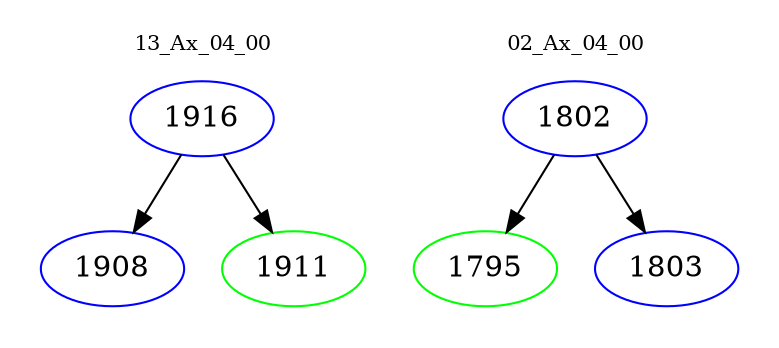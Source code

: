 digraph{
subgraph cluster_0 {
color = white
label = "13_Ax_04_00";
fontsize=10;
T0_1916 [label="1916", color="blue"]
T0_1916 -> T0_1908 [color="black"]
T0_1908 [label="1908", color="blue"]
T0_1916 -> T0_1911 [color="black"]
T0_1911 [label="1911", color="green"]
}
subgraph cluster_1 {
color = white
label = "02_Ax_04_00";
fontsize=10;
T1_1802 [label="1802", color="blue"]
T1_1802 -> T1_1795 [color="black"]
T1_1795 [label="1795", color="green"]
T1_1802 -> T1_1803 [color="black"]
T1_1803 [label="1803", color="blue"]
}
}
